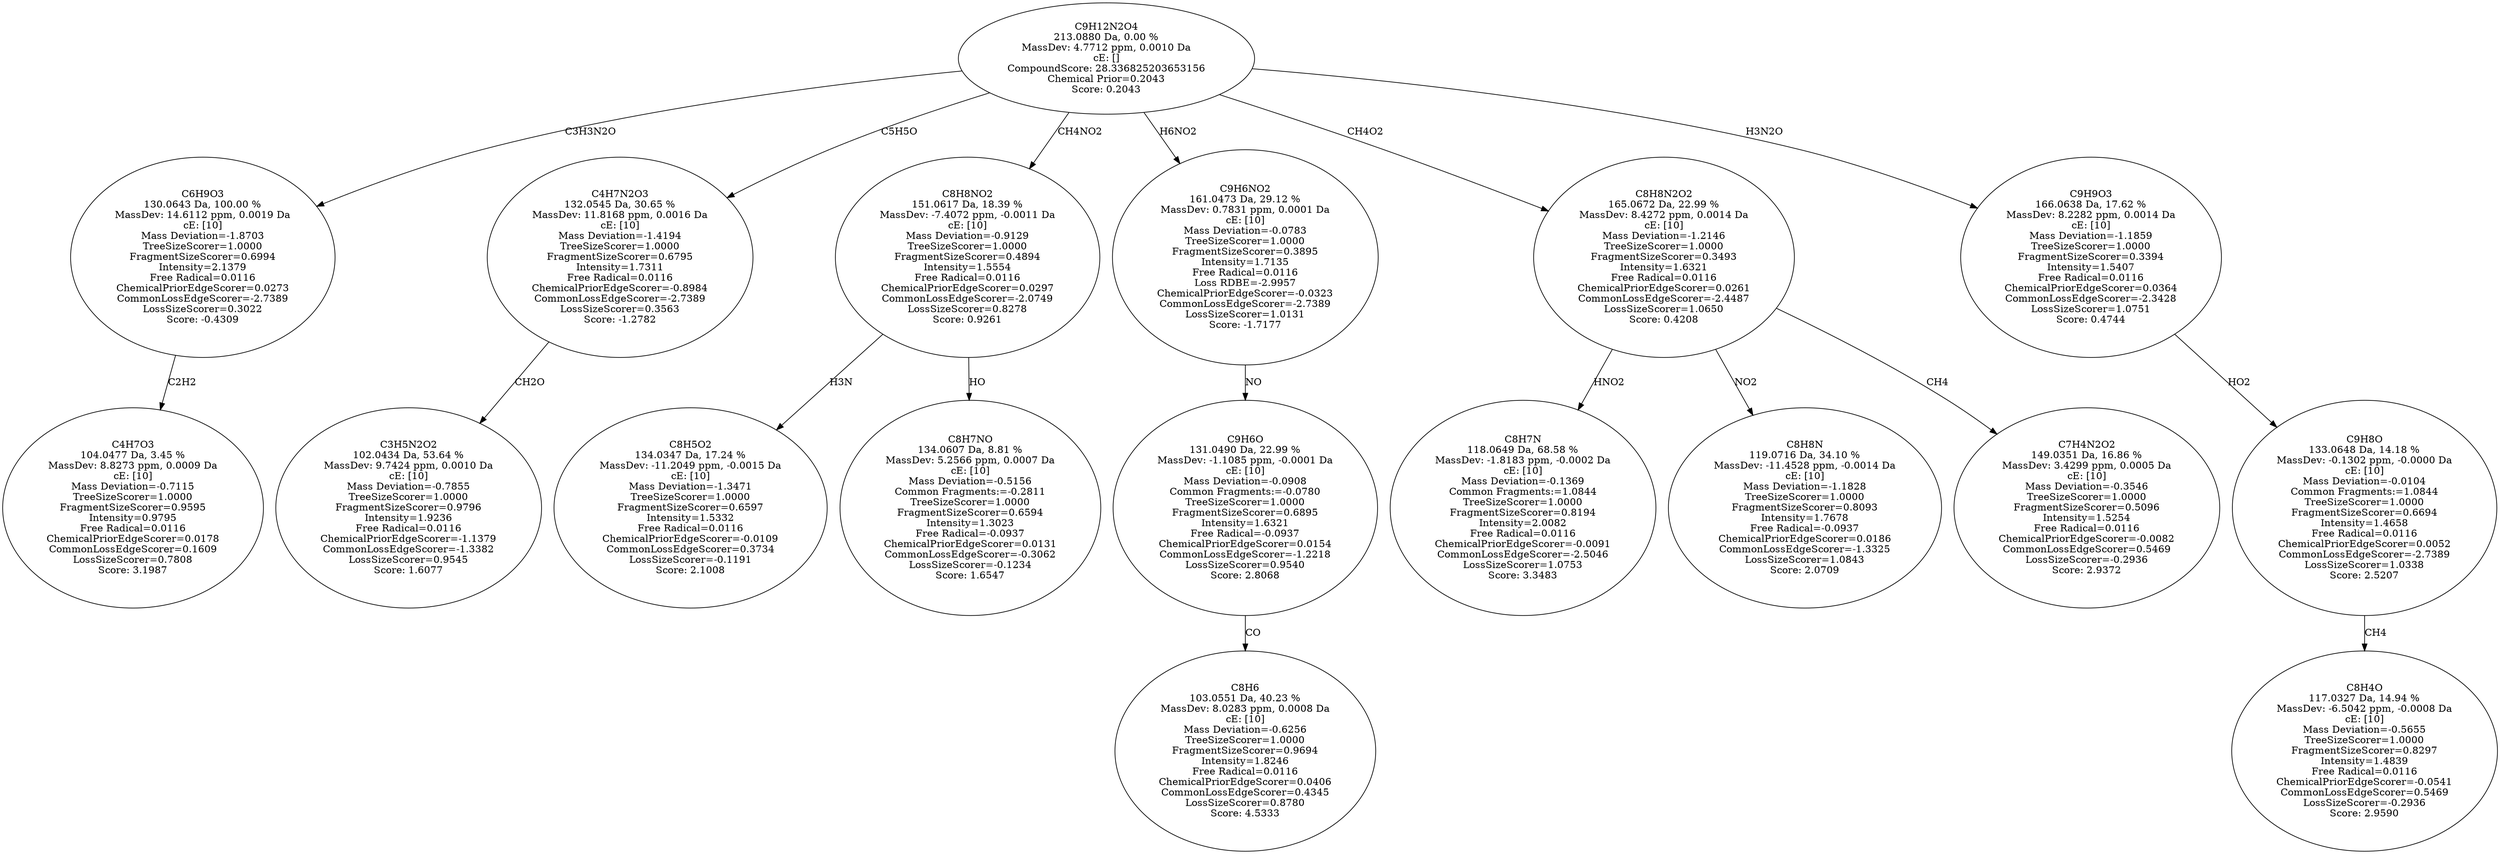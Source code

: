 strict digraph {
v1 [label="C4H7O3\n104.0477 Da, 3.45 %\nMassDev: 8.8273 ppm, 0.0009 Da\ncE: [10]\nMass Deviation=-0.7115\nTreeSizeScorer=1.0000\nFragmentSizeScorer=0.9595\nIntensity=0.9795\nFree Radical=0.0116\nChemicalPriorEdgeScorer=0.0178\nCommonLossEdgeScorer=0.1609\nLossSizeScorer=0.7808\nScore: 3.1987"];
v2 [label="C6H9O3\n130.0643 Da, 100.00 %\nMassDev: 14.6112 ppm, 0.0019 Da\ncE: [10]\nMass Deviation=-1.8703\nTreeSizeScorer=1.0000\nFragmentSizeScorer=0.6994\nIntensity=2.1379\nFree Radical=0.0116\nChemicalPriorEdgeScorer=0.0273\nCommonLossEdgeScorer=-2.7389\nLossSizeScorer=0.3022\nScore: -0.4309"];
v3 [label="C3H5N2O2\n102.0434 Da, 53.64 %\nMassDev: 9.7424 ppm, 0.0010 Da\ncE: [10]\nMass Deviation=-0.7855\nTreeSizeScorer=1.0000\nFragmentSizeScorer=0.9796\nIntensity=1.9236\nFree Radical=0.0116\nChemicalPriorEdgeScorer=-1.1379\nCommonLossEdgeScorer=-1.3382\nLossSizeScorer=0.9545\nScore: 1.6077"];
v4 [label="C4H7N2O3\n132.0545 Da, 30.65 %\nMassDev: 11.8168 ppm, 0.0016 Da\ncE: [10]\nMass Deviation=-1.4194\nTreeSizeScorer=1.0000\nFragmentSizeScorer=0.6795\nIntensity=1.7311\nFree Radical=0.0116\nChemicalPriorEdgeScorer=-0.8984\nCommonLossEdgeScorer=-2.7389\nLossSizeScorer=0.3563\nScore: -1.2782"];
v5 [label="C8H5O2\n134.0347 Da, 17.24 %\nMassDev: -11.2049 ppm, -0.0015 Da\ncE: [10]\nMass Deviation=-1.3471\nTreeSizeScorer=1.0000\nFragmentSizeScorer=0.6597\nIntensity=1.5332\nFree Radical=0.0116\nChemicalPriorEdgeScorer=-0.0109\nCommonLossEdgeScorer=0.3734\nLossSizeScorer=-0.1191\nScore: 2.1008"];
v6 [label="C8H7NO\n134.0607 Da, 8.81 %\nMassDev: 5.2566 ppm, 0.0007 Da\ncE: [10]\nMass Deviation=-0.5156\nCommon Fragments:=-0.2811\nTreeSizeScorer=1.0000\nFragmentSizeScorer=0.6594\nIntensity=1.3023\nFree Radical=-0.0937\nChemicalPriorEdgeScorer=0.0131\nCommonLossEdgeScorer=-0.3062\nLossSizeScorer=-0.1234\nScore: 1.6547"];
v7 [label="C8H8NO2\n151.0617 Da, 18.39 %\nMassDev: -7.4072 ppm, -0.0011 Da\ncE: [10]\nMass Deviation=-0.9129\nTreeSizeScorer=1.0000\nFragmentSizeScorer=0.4894\nIntensity=1.5554\nFree Radical=0.0116\nChemicalPriorEdgeScorer=0.0297\nCommonLossEdgeScorer=-2.0749\nLossSizeScorer=0.8278\nScore: 0.9261"];
v8 [label="C8H6\n103.0551 Da, 40.23 %\nMassDev: 8.0283 ppm, 0.0008 Da\ncE: [10]\nMass Deviation=-0.6256\nTreeSizeScorer=1.0000\nFragmentSizeScorer=0.9694\nIntensity=1.8246\nFree Radical=0.0116\nChemicalPriorEdgeScorer=0.0406\nCommonLossEdgeScorer=0.4345\nLossSizeScorer=0.8780\nScore: 4.5333"];
v9 [label="C9H6O\n131.0490 Da, 22.99 %\nMassDev: -1.1085 ppm, -0.0001 Da\ncE: [10]\nMass Deviation=-0.0908\nCommon Fragments:=-0.0780\nTreeSizeScorer=1.0000\nFragmentSizeScorer=0.6895\nIntensity=1.6321\nFree Radical=-0.0937\nChemicalPriorEdgeScorer=0.0154\nCommonLossEdgeScorer=-1.2218\nLossSizeScorer=0.9540\nScore: 2.8068"];
v10 [label="C9H6NO2\n161.0473 Da, 29.12 %\nMassDev: 0.7831 ppm, 0.0001 Da\ncE: [10]\nMass Deviation=-0.0783\nTreeSizeScorer=1.0000\nFragmentSizeScorer=0.3895\nIntensity=1.7135\nFree Radical=0.0116\nLoss RDBE=-2.9957\nChemicalPriorEdgeScorer=-0.0323\nCommonLossEdgeScorer=-2.7389\nLossSizeScorer=1.0131\nScore: -1.7177"];
v11 [label="C8H7N\n118.0649 Da, 68.58 %\nMassDev: -1.8183 ppm, -0.0002 Da\ncE: [10]\nMass Deviation=-0.1369\nCommon Fragments:=1.0844\nTreeSizeScorer=1.0000\nFragmentSizeScorer=0.8194\nIntensity=2.0082\nFree Radical=0.0116\nChemicalPriorEdgeScorer=-0.0091\nCommonLossEdgeScorer=-2.5046\nLossSizeScorer=1.0753\nScore: 3.3483"];
v12 [label="C8H8N\n119.0716 Da, 34.10 %\nMassDev: -11.4528 ppm, -0.0014 Da\ncE: [10]\nMass Deviation=-1.1828\nTreeSizeScorer=1.0000\nFragmentSizeScorer=0.8093\nIntensity=1.7678\nFree Radical=-0.0937\nChemicalPriorEdgeScorer=0.0186\nCommonLossEdgeScorer=-1.3325\nLossSizeScorer=1.0843\nScore: 2.0709"];
v13 [label="C7H4N2O2\n149.0351 Da, 16.86 %\nMassDev: 3.4299 ppm, 0.0005 Da\ncE: [10]\nMass Deviation=-0.3546\nTreeSizeScorer=1.0000\nFragmentSizeScorer=0.5096\nIntensity=1.5254\nFree Radical=0.0116\nChemicalPriorEdgeScorer=-0.0082\nCommonLossEdgeScorer=0.5469\nLossSizeScorer=-0.2936\nScore: 2.9372"];
v14 [label="C8H8N2O2\n165.0672 Da, 22.99 %\nMassDev: 8.4272 ppm, 0.0014 Da\ncE: [10]\nMass Deviation=-1.2146\nTreeSizeScorer=1.0000\nFragmentSizeScorer=0.3493\nIntensity=1.6321\nFree Radical=0.0116\nChemicalPriorEdgeScorer=0.0261\nCommonLossEdgeScorer=-2.4487\nLossSizeScorer=1.0650\nScore: 0.4208"];
v15 [label="C8H4O\n117.0327 Da, 14.94 %\nMassDev: -6.5042 ppm, -0.0008 Da\ncE: [10]\nMass Deviation=-0.5655\nTreeSizeScorer=1.0000\nFragmentSizeScorer=0.8297\nIntensity=1.4839\nFree Radical=0.0116\nChemicalPriorEdgeScorer=-0.0541\nCommonLossEdgeScorer=0.5469\nLossSizeScorer=-0.2936\nScore: 2.9590"];
v16 [label="C9H8O\n133.0648 Da, 14.18 %\nMassDev: -0.1302 ppm, -0.0000 Da\ncE: [10]\nMass Deviation=-0.0104\nCommon Fragments:=1.0844\nTreeSizeScorer=1.0000\nFragmentSizeScorer=0.6694\nIntensity=1.4658\nFree Radical=0.0116\nChemicalPriorEdgeScorer=0.0052\nCommonLossEdgeScorer=-2.7389\nLossSizeScorer=1.0338\nScore: 2.5207"];
v17 [label="C9H9O3\n166.0638 Da, 17.62 %\nMassDev: 8.2282 ppm, 0.0014 Da\ncE: [10]\nMass Deviation=-1.1859\nTreeSizeScorer=1.0000\nFragmentSizeScorer=0.3394\nIntensity=1.5407\nFree Radical=0.0116\nChemicalPriorEdgeScorer=0.0364\nCommonLossEdgeScorer=-2.3428\nLossSizeScorer=1.0751\nScore: 0.4744"];
v18 [label="C9H12N2O4\n213.0880 Da, 0.00 %\nMassDev: 4.7712 ppm, 0.0010 Da\ncE: []\nCompoundScore: 28.336825203653156\nChemical Prior=0.2043\nScore: 0.2043"];
v2 -> v1 [label="C2H2"];
v18 -> v2 [label="C3H3N2O"];
v4 -> v3 [label="CH2O"];
v18 -> v4 [label="C5H5O"];
v7 -> v5 [label="H3N"];
v7 -> v6 [label="HO"];
v18 -> v7 [label="CH4NO2"];
v9 -> v8 [label="CO"];
v10 -> v9 [label="NO"];
v18 -> v10 [label="H6NO2"];
v14 -> v11 [label="HNO2"];
v14 -> v12 [label="NO2"];
v14 -> v13 [label="CH4"];
v18 -> v14 [label="CH4O2"];
v16 -> v15 [label="CH4"];
v17 -> v16 [label="HO2"];
v18 -> v17 [label="H3N2O"];
}